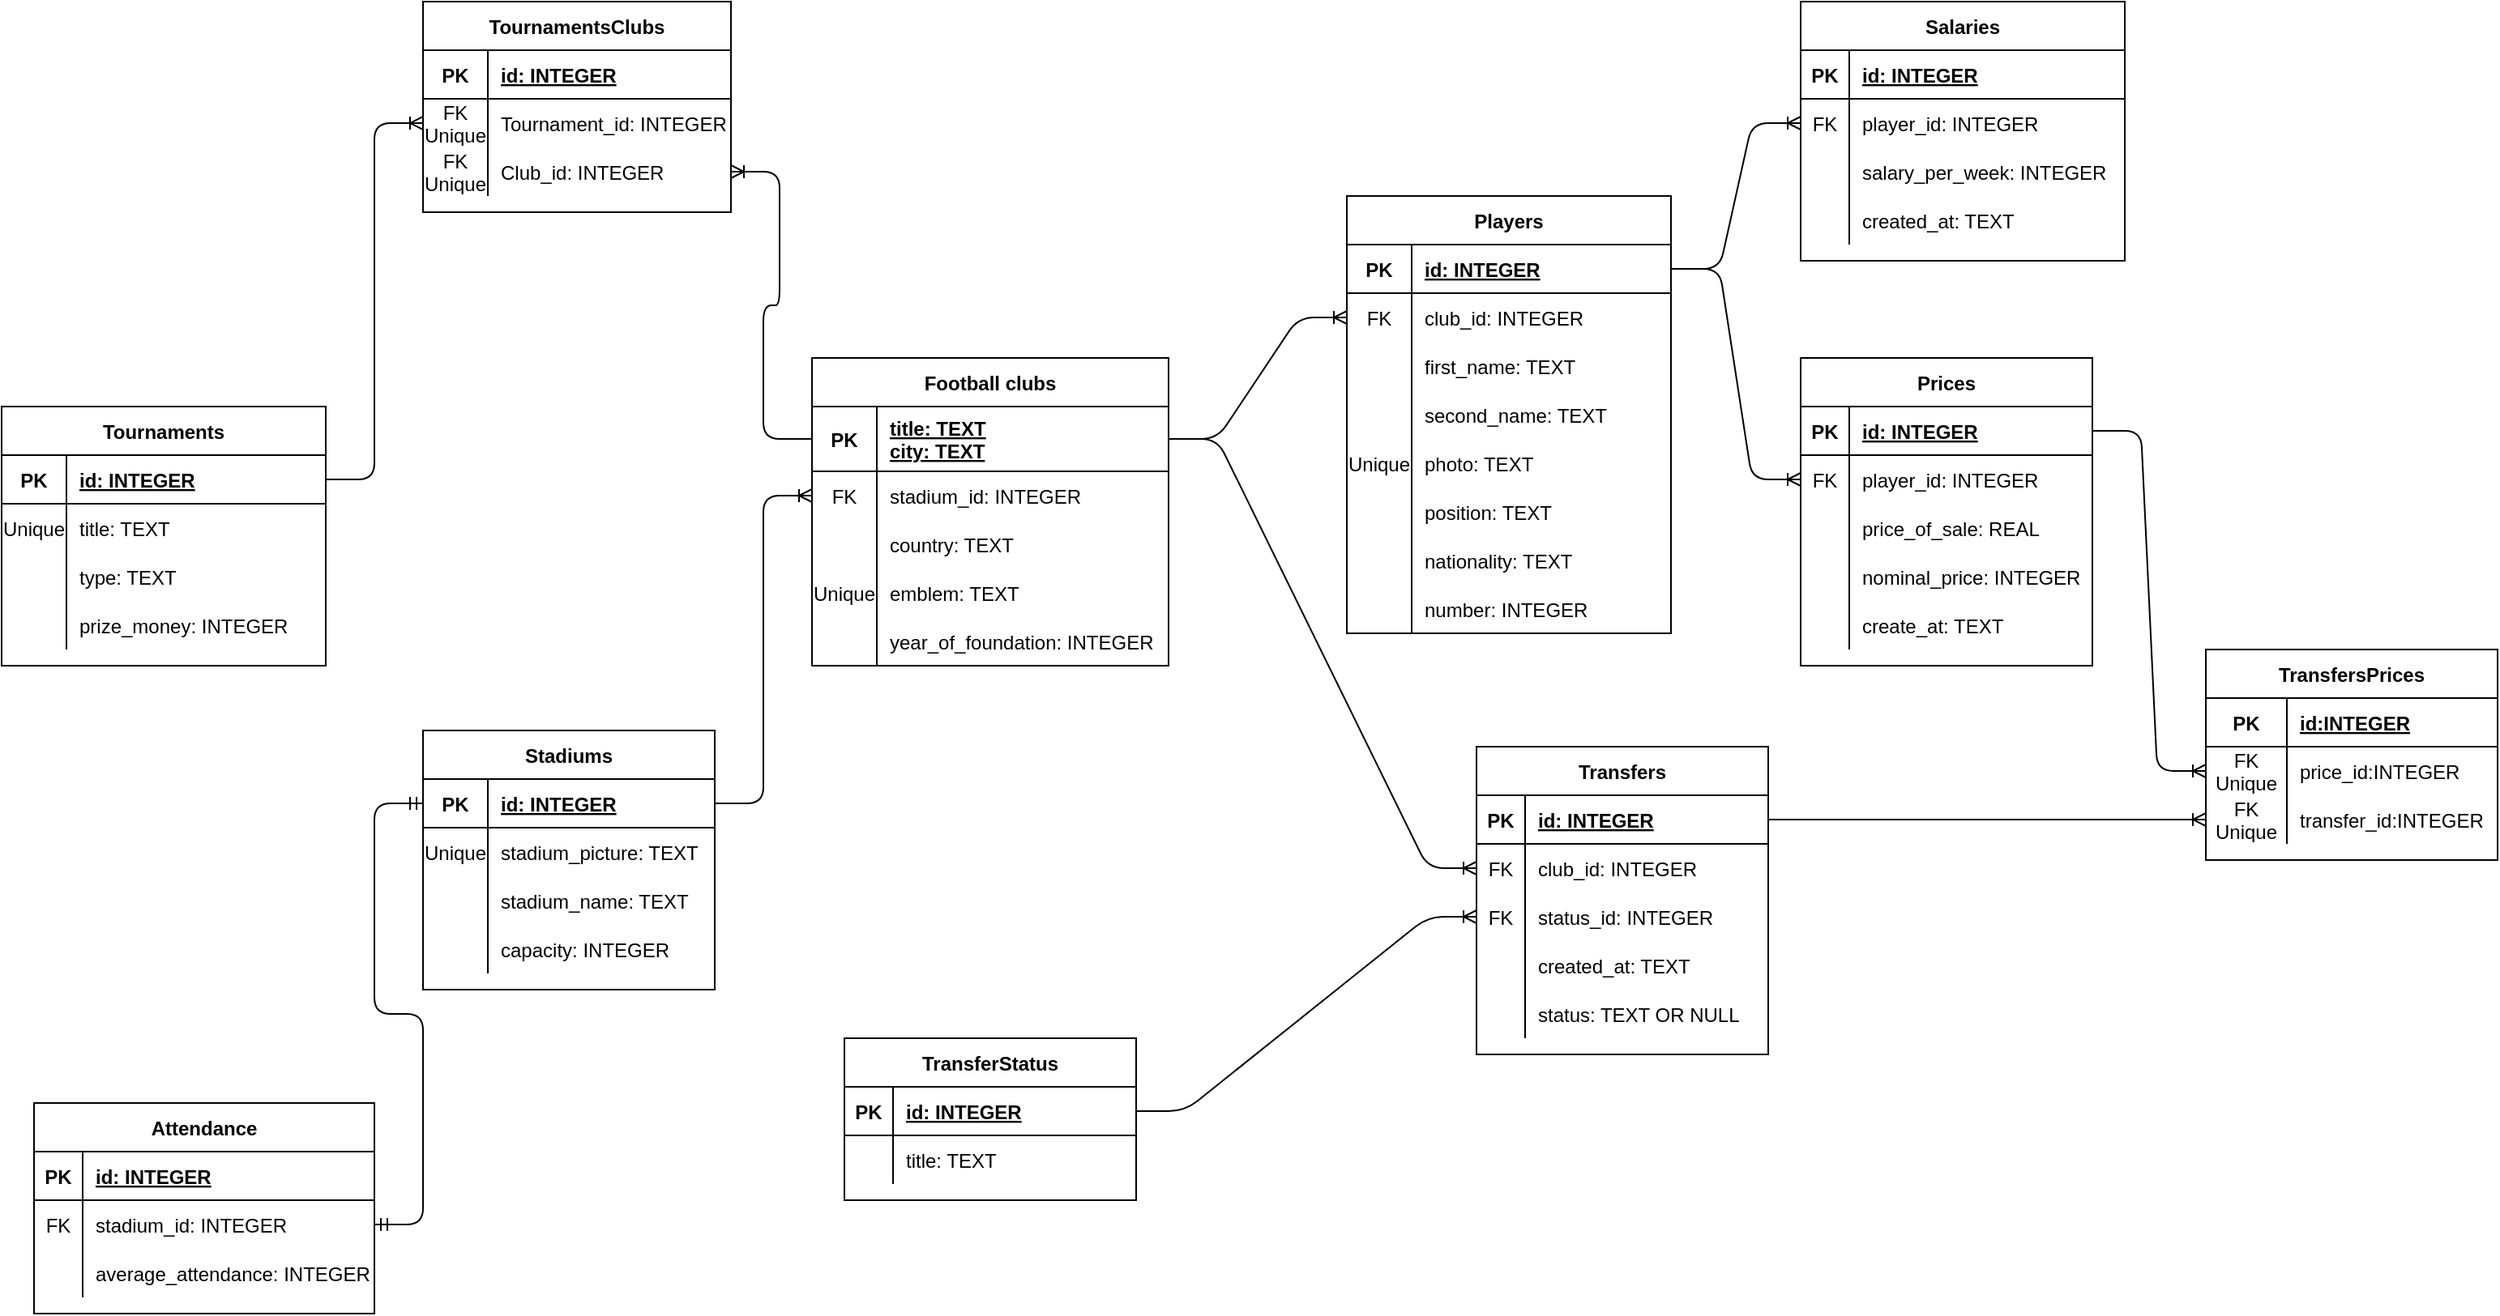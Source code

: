 <mxfile version="14.9.8" type="device"><diagram id="dpZbUCS9BoNbrWytfZ57" name="Page-1"><mxGraphModel dx="1422" dy="794" grid="1" gridSize="10" guides="1" tooltips="1" connect="1" arrows="1" fold="1" page="1" pageScale="1" pageWidth="1654" pageHeight="1169" math="0" shadow="0"><root><mxCell id="0"/><mxCell id="1" parent="0"/><mxCell id="jO1hLR2KuOOKQOKc-_Fw-1" value="Tournaments" style="shape=table;startSize=30;container=1;collapsible=1;childLayout=tableLayout;fixedRows=1;rowLines=0;fontStyle=1;align=center;resizeLast=1;" vertex="1" parent="1"><mxGeometry x="10" y="280" width="200" height="160" as="geometry"/></mxCell><mxCell id="jO1hLR2KuOOKQOKc-_Fw-2" value="" style="shape=partialRectangle;collapsible=0;dropTarget=0;pointerEvents=0;fillColor=none;top=0;left=0;bottom=1;right=0;points=[[0,0.5],[1,0.5]];portConstraint=eastwest;" vertex="1" parent="jO1hLR2KuOOKQOKc-_Fw-1"><mxGeometry y="30" width="200" height="30" as="geometry"/></mxCell><mxCell id="jO1hLR2KuOOKQOKc-_Fw-3" value="PK" style="shape=partialRectangle;connectable=0;fillColor=none;top=0;left=0;bottom=0;right=0;fontStyle=1;overflow=hidden;" vertex="1" parent="jO1hLR2KuOOKQOKc-_Fw-2"><mxGeometry width="40" height="30" as="geometry"/></mxCell><mxCell id="jO1hLR2KuOOKQOKc-_Fw-4" value="id: INTEGER" style="shape=partialRectangle;connectable=0;fillColor=none;top=0;left=0;bottom=0;right=0;align=left;spacingLeft=6;fontStyle=5;overflow=hidden;" vertex="1" parent="jO1hLR2KuOOKQOKc-_Fw-2"><mxGeometry x="40" width="160" height="30" as="geometry"/></mxCell><mxCell id="jO1hLR2KuOOKQOKc-_Fw-5" value="" style="shape=partialRectangle;collapsible=0;dropTarget=0;pointerEvents=0;fillColor=none;top=0;left=0;bottom=0;right=0;points=[[0,0.5],[1,0.5]];portConstraint=eastwest;" vertex="1" parent="jO1hLR2KuOOKQOKc-_Fw-1"><mxGeometry y="60" width="200" height="30" as="geometry"/></mxCell><mxCell id="jO1hLR2KuOOKQOKc-_Fw-6" value="Unique" style="shape=partialRectangle;connectable=0;fillColor=none;top=0;left=0;bottom=0;right=0;editable=1;overflow=hidden;" vertex="1" parent="jO1hLR2KuOOKQOKc-_Fw-5"><mxGeometry width="40" height="30" as="geometry"/></mxCell><mxCell id="jO1hLR2KuOOKQOKc-_Fw-7" value="title: TEXT" style="shape=partialRectangle;connectable=0;fillColor=none;top=0;left=0;bottom=0;right=0;align=left;spacingLeft=6;overflow=hidden;" vertex="1" parent="jO1hLR2KuOOKQOKc-_Fw-5"><mxGeometry x="40" width="160" height="30" as="geometry"/></mxCell><mxCell id="jO1hLR2KuOOKQOKc-_Fw-8" value="" style="shape=partialRectangle;collapsible=0;dropTarget=0;pointerEvents=0;fillColor=none;top=0;left=0;bottom=0;right=0;points=[[0,0.5],[1,0.5]];portConstraint=eastwest;" vertex="1" parent="jO1hLR2KuOOKQOKc-_Fw-1"><mxGeometry y="90" width="200" height="30" as="geometry"/></mxCell><mxCell id="jO1hLR2KuOOKQOKc-_Fw-9" value="" style="shape=partialRectangle;connectable=0;fillColor=none;top=0;left=0;bottom=0;right=0;editable=1;overflow=hidden;" vertex="1" parent="jO1hLR2KuOOKQOKc-_Fw-8"><mxGeometry width="40" height="30" as="geometry"/></mxCell><mxCell id="jO1hLR2KuOOKQOKc-_Fw-10" value="type: TEXT" style="shape=partialRectangle;connectable=0;fillColor=none;top=0;left=0;bottom=0;right=0;align=left;spacingLeft=6;overflow=hidden;" vertex="1" parent="jO1hLR2KuOOKQOKc-_Fw-8"><mxGeometry x="40" width="160" height="30" as="geometry"/></mxCell><mxCell id="jO1hLR2KuOOKQOKc-_Fw-11" value="" style="shape=partialRectangle;collapsible=0;dropTarget=0;pointerEvents=0;fillColor=none;top=0;left=0;bottom=0;right=0;points=[[0,0.5],[1,0.5]];portConstraint=eastwest;" vertex="1" parent="jO1hLR2KuOOKQOKc-_Fw-1"><mxGeometry y="120" width="200" height="30" as="geometry"/></mxCell><mxCell id="jO1hLR2KuOOKQOKc-_Fw-12" value="" style="shape=partialRectangle;connectable=0;fillColor=none;top=0;left=0;bottom=0;right=0;editable=1;overflow=hidden;" vertex="1" parent="jO1hLR2KuOOKQOKc-_Fw-11"><mxGeometry width="40" height="30" as="geometry"/></mxCell><mxCell id="jO1hLR2KuOOKQOKc-_Fw-13" value="prize_money: INTEGER" style="shape=partialRectangle;connectable=0;fillColor=none;top=0;left=0;bottom=0;right=0;align=left;spacingLeft=6;overflow=hidden;" vertex="1" parent="jO1hLR2KuOOKQOKc-_Fw-11"><mxGeometry x="40" width="160" height="30" as="geometry"/></mxCell><mxCell id="jO1hLR2KuOOKQOKc-_Fw-14" value="Football clubs" style="shape=table;startSize=30;container=1;collapsible=1;childLayout=tableLayout;fixedRows=1;rowLines=0;fontStyle=1;align=center;resizeLast=1;" vertex="1" parent="1"><mxGeometry x="510" y="250" width="220" height="190" as="geometry"/></mxCell><mxCell id="jO1hLR2KuOOKQOKc-_Fw-15" value="" style="shape=partialRectangle;collapsible=0;dropTarget=0;pointerEvents=0;fillColor=none;top=0;left=0;bottom=1;right=0;points=[[0,0.5],[1,0.5]];portConstraint=eastwest;" vertex="1" parent="jO1hLR2KuOOKQOKc-_Fw-14"><mxGeometry y="30" width="220" height="40" as="geometry"/></mxCell><mxCell id="jO1hLR2KuOOKQOKc-_Fw-16" value="PK" style="shape=partialRectangle;connectable=0;fillColor=none;top=0;left=0;bottom=0;right=0;fontStyle=1;overflow=hidden;" vertex="1" parent="jO1hLR2KuOOKQOKc-_Fw-15"><mxGeometry width="40" height="40" as="geometry"/></mxCell><mxCell id="jO1hLR2KuOOKQOKc-_Fw-17" value="title: TEXT&#10;city: TEXT" style="shape=partialRectangle;connectable=0;fillColor=none;top=0;left=0;bottom=0;right=0;align=left;spacingLeft=6;fontStyle=5;overflow=hidden;" vertex="1" parent="jO1hLR2KuOOKQOKc-_Fw-15"><mxGeometry x="40" width="180" height="40" as="geometry"/></mxCell><mxCell id="jO1hLR2KuOOKQOKc-_Fw-137" value="" style="shape=partialRectangle;collapsible=0;dropTarget=0;pointerEvents=0;fillColor=none;top=0;left=0;bottom=0;right=0;points=[[0,0.5],[1,0.5]];portConstraint=eastwest;" vertex="1" parent="jO1hLR2KuOOKQOKc-_Fw-14"><mxGeometry y="70" width="220" height="30" as="geometry"/></mxCell><mxCell id="jO1hLR2KuOOKQOKc-_Fw-138" value="FK" style="shape=partialRectangle;connectable=0;fillColor=none;top=0;left=0;bottom=0;right=0;fontStyle=0;overflow=hidden;" vertex="1" parent="jO1hLR2KuOOKQOKc-_Fw-137"><mxGeometry width="40" height="30" as="geometry"/></mxCell><mxCell id="jO1hLR2KuOOKQOKc-_Fw-139" value="stadium_id: INTEGER" style="shape=partialRectangle;connectable=0;fillColor=none;top=0;left=0;bottom=0;right=0;align=left;spacingLeft=6;fontStyle=0;overflow=hidden;" vertex="1" parent="jO1hLR2KuOOKQOKc-_Fw-137"><mxGeometry x="40" width="180" height="30" as="geometry"/></mxCell><mxCell id="jO1hLR2KuOOKQOKc-_Fw-153" value="" style="shape=partialRectangle;collapsible=0;dropTarget=0;pointerEvents=0;fillColor=none;top=0;left=0;bottom=0;right=0;points=[[0,0.5],[1,0.5]];portConstraint=eastwest;" vertex="1" parent="jO1hLR2KuOOKQOKc-_Fw-14"><mxGeometry y="100" width="220" height="30" as="geometry"/></mxCell><mxCell id="jO1hLR2KuOOKQOKc-_Fw-154" value="" style="shape=partialRectangle;connectable=0;fillColor=none;top=0;left=0;bottom=0;right=0;editable=1;overflow=hidden;" vertex="1" parent="jO1hLR2KuOOKQOKc-_Fw-153"><mxGeometry width="40" height="30" as="geometry"/></mxCell><mxCell id="jO1hLR2KuOOKQOKc-_Fw-155" value="country: TEXT" style="shape=partialRectangle;connectable=0;fillColor=none;top=0;left=0;bottom=0;right=0;align=left;spacingLeft=6;overflow=hidden;" vertex="1" parent="jO1hLR2KuOOKQOKc-_Fw-153"><mxGeometry x="40" width="180" height="30" as="geometry"/></mxCell><mxCell id="jO1hLR2KuOOKQOKc-_Fw-24" value="" style="shape=partialRectangle;collapsible=0;dropTarget=0;pointerEvents=0;fillColor=none;top=0;left=0;bottom=0;right=0;points=[[0,0.5],[1,0.5]];portConstraint=eastwest;" vertex="1" parent="jO1hLR2KuOOKQOKc-_Fw-14"><mxGeometry y="130" width="220" height="30" as="geometry"/></mxCell><mxCell id="jO1hLR2KuOOKQOKc-_Fw-25" value="Unique" style="shape=partialRectangle;connectable=0;fillColor=none;top=0;left=0;bottom=0;right=0;editable=1;overflow=hidden;" vertex="1" parent="jO1hLR2KuOOKQOKc-_Fw-24"><mxGeometry width="40" height="30" as="geometry"/></mxCell><mxCell id="jO1hLR2KuOOKQOKc-_Fw-26" value="emblem: TEXT" style="shape=partialRectangle;connectable=0;fillColor=none;top=0;left=0;bottom=0;right=0;align=left;spacingLeft=6;overflow=hidden;" vertex="1" parent="jO1hLR2KuOOKQOKc-_Fw-24"><mxGeometry x="40" width="180" height="30" as="geometry"/></mxCell><mxCell id="jO1hLR2KuOOKQOKc-_Fw-248" value="" style="shape=partialRectangle;collapsible=0;dropTarget=0;pointerEvents=0;fillColor=none;top=0;left=0;bottom=0;right=0;points=[[0,0.5],[1,0.5]];portConstraint=eastwest;" vertex="1" parent="jO1hLR2KuOOKQOKc-_Fw-14"><mxGeometry y="160" width="220" height="30" as="geometry"/></mxCell><mxCell id="jO1hLR2KuOOKQOKc-_Fw-249" value="" style="shape=partialRectangle;connectable=0;fillColor=none;top=0;left=0;bottom=0;right=0;editable=1;overflow=hidden;" vertex="1" parent="jO1hLR2KuOOKQOKc-_Fw-248"><mxGeometry width="40" height="30" as="geometry"/></mxCell><mxCell id="jO1hLR2KuOOKQOKc-_Fw-250" value="year_of_foundation: INTEGER" style="shape=partialRectangle;connectable=0;fillColor=none;top=0;left=0;bottom=0;right=0;align=left;spacingLeft=6;overflow=hidden;" vertex="1" parent="jO1hLR2KuOOKQOKc-_Fw-248"><mxGeometry x="40" width="180" height="30" as="geometry"/></mxCell><mxCell id="jO1hLR2KuOOKQOKc-_Fw-34" value="Players" style="shape=table;startSize=30;container=1;collapsible=1;childLayout=tableLayout;fixedRows=1;rowLines=0;fontStyle=1;align=center;resizeLast=1;" vertex="1" parent="1"><mxGeometry x="840" y="150" width="200" height="270" as="geometry"/></mxCell><mxCell id="jO1hLR2KuOOKQOKc-_Fw-35" value="" style="shape=partialRectangle;collapsible=0;dropTarget=0;pointerEvents=0;fillColor=none;top=0;left=0;bottom=1;right=0;points=[[0,0.5],[1,0.5]];portConstraint=eastwest;" vertex="1" parent="jO1hLR2KuOOKQOKc-_Fw-34"><mxGeometry y="30" width="200" height="30" as="geometry"/></mxCell><mxCell id="jO1hLR2KuOOKQOKc-_Fw-36" value="PK" style="shape=partialRectangle;connectable=0;fillColor=none;top=0;left=0;bottom=0;right=0;fontStyle=1;overflow=hidden;" vertex="1" parent="jO1hLR2KuOOKQOKc-_Fw-35"><mxGeometry width="40" height="30" as="geometry"/></mxCell><mxCell id="jO1hLR2KuOOKQOKc-_Fw-37" value="id: INTEGER" style="shape=partialRectangle;connectable=0;fillColor=none;top=0;left=0;bottom=0;right=0;align=left;spacingLeft=6;fontStyle=5;overflow=hidden;" vertex="1" parent="jO1hLR2KuOOKQOKc-_Fw-35"><mxGeometry x="40" width="160" height="30" as="geometry"/></mxCell><mxCell id="jO1hLR2KuOOKQOKc-_Fw-132" value="" style="shape=partialRectangle;collapsible=0;dropTarget=0;pointerEvents=0;fillColor=none;top=0;left=0;bottom=0;right=0;points=[[0,0.5],[1,0.5]];portConstraint=eastwest;" vertex="1" parent="jO1hLR2KuOOKQOKc-_Fw-34"><mxGeometry y="60" width="200" height="30" as="geometry"/></mxCell><mxCell id="jO1hLR2KuOOKQOKc-_Fw-133" value="FK" style="shape=partialRectangle;connectable=0;fillColor=none;top=0;left=0;bottom=0;right=0;fontStyle=0;overflow=hidden;" vertex="1" parent="jO1hLR2KuOOKQOKc-_Fw-132"><mxGeometry width="40" height="30" as="geometry"/></mxCell><mxCell id="jO1hLR2KuOOKQOKc-_Fw-134" value="club_id: INTEGER" style="shape=partialRectangle;connectable=0;fillColor=none;top=0;left=0;bottom=0;right=0;align=left;spacingLeft=6;fontStyle=0;overflow=hidden;" vertex="1" parent="jO1hLR2KuOOKQOKc-_Fw-132"><mxGeometry x="40" width="160" height="30" as="geometry"/></mxCell><mxCell id="jO1hLR2KuOOKQOKc-_Fw-38" value="" style="shape=partialRectangle;collapsible=0;dropTarget=0;pointerEvents=0;fillColor=none;top=0;left=0;bottom=0;right=0;points=[[0,0.5],[1,0.5]];portConstraint=eastwest;" vertex="1" parent="jO1hLR2KuOOKQOKc-_Fw-34"><mxGeometry y="90" width="200" height="30" as="geometry"/></mxCell><mxCell id="jO1hLR2KuOOKQOKc-_Fw-39" value="" style="shape=partialRectangle;connectable=0;fillColor=none;top=0;left=0;bottom=0;right=0;editable=1;overflow=hidden;" vertex="1" parent="jO1hLR2KuOOKQOKc-_Fw-38"><mxGeometry width="40" height="30" as="geometry"/></mxCell><mxCell id="jO1hLR2KuOOKQOKc-_Fw-40" value="first_name: TEXT" style="shape=partialRectangle;connectable=0;fillColor=none;top=0;left=0;bottom=0;right=0;align=left;spacingLeft=6;overflow=hidden;" vertex="1" parent="jO1hLR2KuOOKQOKc-_Fw-38"><mxGeometry x="40" width="160" height="30" as="geometry"/></mxCell><mxCell id="jO1hLR2KuOOKQOKc-_Fw-41" value="" style="shape=partialRectangle;collapsible=0;dropTarget=0;pointerEvents=0;fillColor=none;top=0;left=0;bottom=0;right=0;points=[[0,0.5],[1,0.5]];portConstraint=eastwest;" vertex="1" parent="jO1hLR2KuOOKQOKc-_Fw-34"><mxGeometry y="120" width="200" height="30" as="geometry"/></mxCell><mxCell id="jO1hLR2KuOOKQOKc-_Fw-42" value="" style="shape=partialRectangle;connectable=0;fillColor=none;top=0;left=0;bottom=0;right=0;editable=1;overflow=hidden;" vertex="1" parent="jO1hLR2KuOOKQOKc-_Fw-41"><mxGeometry width="40" height="30" as="geometry"/></mxCell><mxCell id="jO1hLR2KuOOKQOKc-_Fw-43" value="second_name: TEXT" style="shape=partialRectangle;connectable=0;fillColor=none;top=0;left=0;bottom=0;right=0;align=left;spacingLeft=6;overflow=hidden;" vertex="1" parent="jO1hLR2KuOOKQOKc-_Fw-41"><mxGeometry x="40" width="160" height="30" as="geometry"/></mxCell><mxCell id="jO1hLR2KuOOKQOKc-_Fw-44" value="" style="shape=partialRectangle;collapsible=0;dropTarget=0;pointerEvents=0;fillColor=none;top=0;left=0;bottom=0;right=0;points=[[0,0.5],[1,0.5]];portConstraint=eastwest;" vertex="1" parent="jO1hLR2KuOOKQOKc-_Fw-34"><mxGeometry y="150" width="200" height="30" as="geometry"/></mxCell><mxCell id="jO1hLR2KuOOKQOKc-_Fw-45" value="Unique" style="shape=partialRectangle;connectable=0;fillColor=none;top=0;left=0;bottom=0;right=0;editable=1;overflow=hidden;" vertex="1" parent="jO1hLR2KuOOKQOKc-_Fw-44"><mxGeometry width="40" height="30" as="geometry"/></mxCell><mxCell id="jO1hLR2KuOOKQOKc-_Fw-46" value="photo: TEXT" style="shape=partialRectangle;connectable=0;fillColor=none;top=0;left=0;bottom=0;right=0;align=left;spacingLeft=6;overflow=hidden;" vertex="1" parent="jO1hLR2KuOOKQOKc-_Fw-44"><mxGeometry x="40" width="160" height="30" as="geometry"/></mxCell><mxCell id="jO1hLR2KuOOKQOKc-_Fw-47" value="" style="shape=partialRectangle;collapsible=0;dropTarget=0;pointerEvents=0;fillColor=none;top=0;left=0;bottom=0;right=0;points=[[0,0.5],[1,0.5]];portConstraint=eastwest;" vertex="1" parent="jO1hLR2KuOOKQOKc-_Fw-34"><mxGeometry y="180" width="200" height="30" as="geometry"/></mxCell><mxCell id="jO1hLR2KuOOKQOKc-_Fw-48" value="" style="shape=partialRectangle;connectable=0;fillColor=none;top=0;left=0;bottom=0;right=0;editable=1;overflow=hidden;" vertex="1" parent="jO1hLR2KuOOKQOKc-_Fw-47"><mxGeometry width="40" height="30" as="geometry"/></mxCell><mxCell id="jO1hLR2KuOOKQOKc-_Fw-49" value="position: TEXT" style="shape=partialRectangle;connectable=0;fillColor=none;top=0;left=0;bottom=0;right=0;align=left;spacingLeft=6;overflow=hidden;" vertex="1" parent="jO1hLR2KuOOKQOKc-_Fw-47"><mxGeometry x="40" width="160" height="30" as="geometry"/></mxCell><mxCell id="jO1hLR2KuOOKQOKc-_Fw-252" value="" style="shape=partialRectangle;collapsible=0;dropTarget=0;pointerEvents=0;fillColor=none;top=0;left=0;bottom=0;right=0;points=[[0,0.5],[1,0.5]];portConstraint=eastwest;" vertex="1" parent="jO1hLR2KuOOKQOKc-_Fw-34"><mxGeometry y="210" width="200" height="30" as="geometry"/></mxCell><mxCell id="jO1hLR2KuOOKQOKc-_Fw-253" value="" style="shape=partialRectangle;connectable=0;fillColor=none;top=0;left=0;bottom=0;right=0;editable=1;overflow=hidden;" vertex="1" parent="jO1hLR2KuOOKQOKc-_Fw-252"><mxGeometry width="40" height="30" as="geometry"/></mxCell><mxCell id="jO1hLR2KuOOKQOKc-_Fw-254" value="nationality: TEXT" style="shape=partialRectangle;connectable=0;fillColor=none;top=0;left=0;bottom=0;right=0;align=left;spacingLeft=6;overflow=hidden;" vertex="1" parent="jO1hLR2KuOOKQOKc-_Fw-252"><mxGeometry x="40" width="160" height="30" as="geometry"/></mxCell><mxCell id="jO1hLR2KuOOKQOKc-_Fw-50" value="" style="shape=partialRectangle;collapsible=0;dropTarget=0;pointerEvents=0;fillColor=none;top=0;left=0;bottom=0;right=0;points=[[0,0.5],[1,0.5]];portConstraint=eastwest;" vertex="1" parent="jO1hLR2KuOOKQOKc-_Fw-34"><mxGeometry y="240" width="200" height="30" as="geometry"/></mxCell><mxCell id="jO1hLR2KuOOKQOKc-_Fw-51" value="" style="shape=partialRectangle;connectable=0;fillColor=none;top=0;left=0;bottom=0;right=0;editable=1;overflow=hidden;" vertex="1" parent="jO1hLR2KuOOKQOKc-_Fw-50"><mxGeometry width="40" height="30" as="geometry"/></mxCell><mxCell id="jO1hLR2KuOOKQOKc-_Fw-52" value="number: INTEGER" style="shape=partialRectangle;connectable=0;fillColor=none;top=0;left=0;bottom=0;right=0;align=left;spacingLeft=6;overflow=hidden;" vertex="1" parent="jO1hLR2KuOOKQOKc-_Fw-50"><mxGeometry x="40" width="160" height="30" as="geometry"/></mxCell><mxCell id="jO1hLR2KuOOKQOKc-_Fw-53" value="Stadiums" style="shape=table;startSize=30;container=1;collapsible=1;childLayout=tableLayout;fixedRows=1;rowLines=0;fontStyle=1;align=center;resizeLast=1;" vertex="1" parent="1"><mxGeometry x="270" y="480" width="180" height="160" as="geometry"/></mxCell><mxCell id="jO1hLR2KuOOKQOKc-_Fw-54" value="" style="shape=partialRectangle;collapsible=0;dropTarget=0;pointerEvents=0;fillColor=none;top=0;left=0;bottom=1;right=0;points=[[0,0.5],[1,0.5]];portConstraint=eastwest;" vertex="1" parent="jO1hLR2KuOOKQOKc-_Fw-53"><mxGeometry y="30" width="180" height="30" as="geometry"/></mxCell><mxCell id="jO1hLR2KuOOKQOKc-_Fw-55" value="PK" style="shape=partialRectangle;connectable=0;fillColor=none;top=0;left=0;bottom=0;right=0;fontStyle=1;overflow=hidden;" vertex="1" parent="jO1hLR2KuOOKQOKc-_Fw-54"><mxGeometry width="40" height="30" as="geometry"/></mxCell><mxCell id="jO1hLR2KuOOKQOKc-_Fw-56" value="id: INTEGER" style="shape=partialRectangle;connectable=0;fillColor=none;top=0;left=0;bottom=0;right=0;align=left;spacingLeft=6;fontStyle=5;overflow=hidden;" vertex="1" parent="jO1hLR2KuOOKQOKc-_Fw-54"><mxGeometry x="40" width="140" height="30" as="geometry"/></mxCell><mxCell id="jO1hLR2KuOOKQOKc-_Fw-57" value="" style="shape=partialRectangle;collapsible=0;dropTarget=0;pointerEvents=0;fillColor=none;top=0;left=0;bottom=0;right=0;points=[[0,0.5],[1,0.5]];portConstraint=eastwest;" vertex="1" parent="jO1hLR2KuOOKQOKc-_Fw-53"><mxGeometry y="60" width="180" height="30" as="geometry"/></mxCell><mxCell id="jO1hLR2KuOOKQOKc-_Fw-58" value="Unique" style="shape=partialRectangle;connectable=0;fillColor=none;top=0;left=0;bottom=0;right=0;editable=1;overflow=hidden;" vertex="1" parent="jO1hLR2KuOOKQOKc-_Fw-57"><mxGeometry width="40" height="30" as="geometry"/></mxCell><mxCell id="jO1hLR2KuOOKQOKc-_Fw-59" value="stadium_picture: TEXT" style="shape=partialRectangle;connectable=0;fillColor=none;top=0;left=0;bottom=0;right=0;align=left;spacingLeft=6;overflow=hidden;" vertex="1" parent="jO1hLR2KuOOKQOKc-_Fw-57"><mxGeometry x="40" width="140" height="30" as="geometry"/></mxCell><mxCell id="jO1hLR2KuOOKQOKc-_Fw-60" value="" style="shape=partialRectangle;collapsible=0;dropTarget=0;pointerEvents=0;fillColor=none;top=0;left=0;bottom=0;right=0;points=[[0,0.5],[1,0.5]];portConstraint=eastwest;" vertex="1" parent="jO1hLR2KuOOKQOKc-_Fw-53"><mxGeometry y="90" width="180" height="30" as="geometry"/></mxCell><mxCell id="jO1hLR2KuOOKQOKc-_Fw-61" value="" style="shape=partialRectangle;connectable=0;fillColor=none;top=0;left=0;bottom=0;right=0;editable=1;overflow=hidden;" vertex="1" parent="jO1hLR2KuOOKQOKc-_Fw-60"><mxGeometry width="40" height="30" as="geometry"/></mxCell><mxCell id="jO1hLR2KuOOKQOKc-_Fw-62" value="stadium_name: TEXT" style="shape=partialRectangle;connectable=0;fillColor=none;top=0;left=0;bottom=0;right=0;align=left;spacingLeft=6;overflow=hidden;" vertex="1" parent="jO1hLR2KuOOKQOKc-_Fw-60"><mxGeometry x="40" width="140" height="30" as="geometry"/></mxCell><mxCell id="jO1hLR2KuOOKQOKc-_Fw-63" value="" style="shape=partialRectangle;collapsible=0;dropTarget=0;pointerEvents=0;fillColor=none;top=0;left=0;bottom=0;right=0;points=[[0,0.5],[1,0.5]];portConstraint=eastwest;" vertex="1" parent="jO1hLR2KuOOKQOKc-_Fw-53"><mxGeometry y="120" width="180" height="30" as="geometry"/></mxCell><mxCell id="jO1hLR2KuOOKQOKc-_Fw-64" value="" style="shape=partialRectangle;connectable=0;fillColor=none;top=0;left=0;bottom=0;right=0;editable=1;overflow=hidden;" vertex="1" parent="jO1hLR2KuOOKQOKc-_Fw-63"><mxGeometry width="40" height="30" as="geometry"/></mxCell><mxCell id="jO1hLR2KuOOKQOKc-_Fw-65" value="capacity: INTEGER" style="shape=partialRectangle;connectable=0;fillColor=none;top=0;left=0;bottom=0;right=0;align=left;spacingLeft=6;overflow=hidden;" vertex="1" parent="jO1hLR2KuOOKQOKc-_Fw-63"><mxGeometry x="40" width="140" height="30" as="geometry"/></mxCell><mxCell id="jO1hLR2KuOOKQOKc-_Fw-75" value="Prices" style="shape=table;startSize=30;container=1;collapsible=1;childLayout=tableLayout;fixedRows=1;rowLines=0;fontStyle=1;align=center;resizeLast=1;" vertex="1" parent="1"><mxGeometry x="1120" y="250" width="180" height="190" as="geometry"><mxRectangle x="1120" y="240" width="70" height="30" as="alternateBounds"/></mxGeometry></mxCell><mxCell id="jO1hLR2KuOOKQOKc-_Fw-76" value="" style="shape=partialRectangle;collapsible=0;dropTarget=0;pointerEvents=0;fillColor=none;top=0;left=0;bottom=1;right=0;points=[[0,0.5],[1,0.5]];portConstraint=eastwest;" vertex="1" parent="jO1hLR2KuOOKQOKc-_Fw-75"><mxGeometry y="30" width="180" height="30" as="geometry"/></mxCell><mxCell id="jO1hLR2KuOOKQOKc-_Fw-77" value="PK" style="shape=partialRectangle;connectable=0;fillColor=none;top=0;left=0;bottom=0;right=0;fontStyle=1;overflow=hidden;" vertex="1" parent="jO1hLR2KuOOKQOKc-_Fw-76"><mxGeometry width="30" height="30" as="geometry"/></mxCell><mxCell id="jO1hLR2KuOOKQOKc-_Fw-78" value="id: INTEGER" style="shape=partialRectangle;connectable=0;fillColor=none;top=0;left=0;bottom=0;right=0;align=left;spacingLeft=6;fontStyle=5;overflow=hidden;" vertex="1" parent="jO1hLR2KuOOKQOKc-_Fw-76"><mxGeometry x="30" width="150" height="30" as="geometry"/></mxCell><mxCell id="jO1hLR2KuOOKQOKc-_Fw-141" value="" style="shape=partialRectangle;collapsible=0;dropTarget=0;pointerEvents=0;fillColor=none;top=0;left=0;bottom=0;right=0;points=[[0,0.5],[1,0.5]];portConstraint=eastwest;" vertex="1" parent="jO1hLR2KuOOKQOKc-_Fw-75"><mxGeometry y="60" width="180" height="30" as="geometry"/></mxCell><mxCell id="jO1hLR2KuOOKQOKc-_Fw-142" value="FK" style="shape=partialRectangle;connectable=0;fillColor=none;top=0;left=0;bottom=0;right=0;fontStyle=0;overflow=hidden;" vertex="1" parent="jO1hLR2KuOOKQOKc-_Fw-141"><mxGeometry width="30" height="30" as="geometry"/></mxCell><mxCell id="jO1hLR2KuOOKQOKc-_Fw-143" value="player_id: INTEGER" style="shape=partialRectangle;connectable=0;fillColor=none;top=0;left=0;bottom=0;right=0;align=left;spacingLeft=6;fontStyle=0;overflow=hidden;" vertex="1" parent="jO1hLR2KuOOKQOKc-_Fw-141"><mxGeometry x="30" width="150" height="30" as="geometry"/></mxCell><mxCell id="jO1hLR2KuOOKQOKc-_Fw-79" value="" style="shape=partialRectangle;collapsible=0;dropTarget=0;pointerEvents=0;fillColor=none;top=0;left=0;bottom=0;right=0;points=[[0,0.5],[1,0.5]];portConstraint=eastwest;" vertex="1" parent="jO1hLR2KuOOKQOKc-_Fw-75"><mxGeometry y="90" width="180" height="30" as="geometry"/></mxCell><mxCell id="jO1hLR2KuOOKQOKc-_Fw-80" value="" style="shape=partialRectangle;connectable=0;fillColor=none;top=0;left=0;bottom=0;right=0;editable=1;overflow=hidden;" vertex="1" parent="jO1hLR2KuOOKQOKc-_Fw-79"><mxGeometry width="30" height="30" as="geometry"/></mxCell><mxCell id="jO1hLR2KuOOKQOKc-_Fw-81" value="price_of_sale: REAL" style="shape=partialRectangle;connectable=0;fillColor=none;top=0;left=0;bottom=0;right=0;align=left;spacingLeft=6;overflow=hidden;" vertex="1" parent="jO1hLR2KuOOKQOKc-_Fw-79"><mxGeometry x="30" width="150" height="30" as="geometry"/></mxCell><mxCell id="jO1hLR2KuOOKQOKc-_Fw-82" value="" style="shape=partialRectangle;collapsible=0;dropTarget=0;pointerEvents=0;fillColor=none;top=0;left=0;bottom=0;right=0;points=[[0,0.5],[1,0.5]];portConstraint=eastwest;" vertex="1" parent="jO1hLR2KuOOKQOKc-_Fw-75"><mxGeometry y="120" width="180" height="30" as="geometry"/></mxCell><mxCell id="jO1hLR2KuOOKQOKc-_Fw-83" value="" style="shape=partialRectangle;connectable=0;fillColor=none;top=0;left=0;bottom=0;right=0;editable=1;overflow=hidden;" vertex="1" parent="jO1hLR2KuOOKQOKc-_Fw-82"><mxGeometry width="30" height="30" as="geometry"/></mxCell><mxCell id="jO1hLR2KuOOKQOKc-_Fw-84" value="nominal_price: INTEGER" style="shape=partialRectangle;connectable=0;fillColor=none;top=0;left=0;bottom=0;right=0;align=left;spacingLeft=6;overflow=hidden;" vertex="1" parent="jO1hLR2KuOOKQOKc-_Fw-82"><mxGeometry x="30" width="150" height="30" as="geometry"/></mxCell><mxCell id="jO1hLR2KuOOKQOKc-_Fw-85" value="" style="shape=partialRectangle;collapsible=0;dropTarget=0;pointerEvents=0;fillColor=none;top=0;left=0;bottom=0;right=0;points=[[0,0.5],[1,0.5]];portConstraint=eastwest;" vertex="1" parent="jO1hLR2KuOOKQOKc-_Fw-75"><mxGeometry y="150" width="180" height="30" as="geometry"/></mxCell><mxCell id="jO1hLR2KuOOKQOKc-_Fw-86" value="" style="shape=partialRectangle;connectable=0;fillColor=none;top=0;left=0;bottom=0;right=0;editable=1;overflow=hidden;" vertex="1" parent="jO1hLR2KuOOKQOKc-_Fw-85"><mxGeometry width="30" height="30" as="geometry"/></mxCell><mxCell id="jO1hLR2KuOOKQOKc-_Fw-87" value="create_at: TEXT" style="shape=partialRectangle;connectable=0;fillColor=none;top=0;left=0;bottom=0;right=0;align=left;spacingLeft=6;overflow=hidden;" vertex="1" parent="jO1hLR2KuOOKQOKc-_Fw-85"><mxGeometry x="30" width="150" height="30" as="geometry"/></mxCell><mxCell id="jO1hLR2KuOOKQOKc-_Fw-91" value="Salaries" style="shape=table;startSize=30;container=1;collapsible=1;childLayout=tableLayout;fixedRows=1;rowLines=0;fontStyle=1;align=center;resizeLast=1;" vertex="1" parent="1"><mxGeometry x="1120" y="30" width="200" height="160" as="geometry"/></mxCell><mxCell id="jO1hLR2KuOOKQOKc-_Fw-92" value="" style="shape=partialRectangle;collapsible=0;dropTarget=0;pointerEvents=0;fillColor=none;top=0;left=0;bottom=1;right=0;points=[[0,0.5],[1,0.5]];portConstraint=eastwest;" vertex="1" parent="jO1hLR2KuOOKQOKc-_Fw-91"><mxGeometry y="30" width="200" height="30" as="geometry"/></mxCell><mxCell id="jO1hLR2KuOOKQOKc-_Fw-93" value="PK" style="shape=partialRectangle;connectable=0;fillColor=none;top=0;left=0;bottom=0;right=0;fontStyle=1;overflow=hidden;" vertex="1" parent="jO1hLR2KuOOKQOKc-_Fw-92"><mxGeometry width="30" height="30" as="geometry"/></mxCell><mxCell id="jO1hLR2KuOOKQOKc-_Fw-94" value="id: INTEGER" style="shape=partialRectangle;connectable=0;fillColor=none;top=0;left=0;bottom=0;right=0;align=left;spacingLeft=6;fontStyle=5;overflow=hidden;" vertex="1" parent="jO1hLR2KuOOKQOKc-_Fw-92"><mxGeometry x="30" width="170" height="30" as="geometry"/></mxCell><mxCell id="jO1hLR2KuOOKQOKc-_Fw-146" value="" style="shape=partialRectangle;collapsible=0;dropTarget=0;pointerEvents=0;fillColor=none;top=0;left=0;bottom=0;right=0;points=[[0,0.5],[1,0.5]];portConstraint=eastwest;" vertex="1" parent="jO1hLR2KuOOKQOKc-_Fw-91"><mxGeometry y="60" width="200" height="30" as="geometry"/></mxCell><mxCell id="jO1hLR2KuOOKQOKc-_Fw-147" value="FK" style="shape=partialRectangle;connectable=0;fillColor=none;top=0;left=0;bottom=0;right=0;fontStyle=0;overflow=hidden;" vertex="1" parent="jO1hLR2KuOOKQOKc-_Fw-146"><mxGeometry width="30" height="30" as="geometry"/></mxCell><mxCell id="jO1hLR2KuOOKQOKc-_Fw-148" value="player_id: INTEGER" style="shape=partialRectangle;connectable=0;fillColor=none;top=0;left=0;bottom=0;right=0;align=left;spacingLeft=6;fontStyle=0;overflow=hidden;" vertex="1" parent="jO1hLR2KuOOKQOKc-_Fw-146"><mxGeometry x="30" width="170" height="30" as="geometry"/></mxCell><mxCell id="jO1hLR2KuOOKQOKc-_Fw-95" value="" style="shape=partialRectangle;collapsible=0;dropTarget=0;pointerEvents=0;fillColor=none;top=0;left=0;bottom=0;right=0;points=[[0,0.5],[1,0.5]];portConstraint=eastwest;" vertex="1" parent="jO1hLR2KuOOKQOKc-_Fw-91"><mxGeometry y="90" width="200" height="30" as="geometry"/></mxCell><mxCell id="jO1hLR2KuOOKQOKc-_Fw-96" value="" style="shape=partialRectangle;connectable=0;fillColor=none;top=0;left=0;bottom=0;right=0;editable=1;overflow=hidden;" vertex="1" parent="jO1hLR2KuOOKQOKc-_Fw-95"><mxGeometry width="30" height="30" as="geometry"/></mxCell><mxCell id="jO1hLR2KuOOKQOKc-_Fw-97" value="salary_per_week: INTEGER" style="shape=partialRectangle;connectable=0;fillColor=none;top=0;left=0;bottom=0;right=0;align=left;spacingLeft=6;overflow=hidden;" vertex="1" parent="jO1hLR2KuOOKQOKc-_Fw-95"><mxGeometry x="30" width="170" height="30" as="geometry"/></mxCell><mxCell id="jO1hLR2KuOOKQOKc-_Fw-149" value="" style="shape=partialRectangle;collapsible=0;dropTarget=0;pointerEvents=0;fillColor=none;top=0;left=0;bottom=0;right=0;points=[[0,0.5],[1,0.5]];portConstraint=eastwest;" vertex="1" parent="jO1hLR2KuOOKQOKc-_Fw-91"><mxGeometry y="120" width="200" height="30" as="geometry"/></mxCell><mxCell id="jO1hLR2KuOOKQOKc-_Fw-150" value="" style="shape=partialRectangle;connectable=0;fillColor=none;top=0;left=0;bottom=0;right=0;editable=1;overflow=hidden;" vertex="1" parent="jO1hLR2KuOOKQOKc-_Fw-149"><mxGeometry width="30" height="30" as="geometry"/></mxCell><mxCell id="jO1hLR2KuOOKQOKc-_Fw-151" value="created_at: TEXT" style="shape=partialRectangle;connectable=0;fillColor=none;top=0;left=0;bottom=0;right=0;align=left;spacingLeft=6;overflow=hidden;" vertex="1" parent="jO1hLR2KuOOKQOKc-_Fw-149"><mxGeometry x="30" width="170" height="30" as="geometry"/></mxCell><mxCell id="jO1hLR2KuOOKQOKc-_Fw-104" value="TournamentsClubs" style="shape=table;startSize=30;container=1;collapsible=1;childLayout=tableLayout;fixedRows=1;rowLines=0;fontStyle=1;align=center;resizeLast=1;" vertex="1" parent="1"><mxGeometry x="270" y="30" width="190" height="130" as="geometry"/></mxCell><mxCell id="jO1hLR2KuOOKQOKc-_Fw-105" value="" style="shape=partialRectangle;collapsible=0;dropTarget=0;pointerEvents=0;fillColor=none;top=0;left=0;bottom=1;right=0;points=[[0,0.5],[1,0.5]];portConstraint=eastwest;" vertex="1" parent="jO1hLR2KuOOKQOKc-_Fw-104"><mxGeometry y="30" width="190" height="30" as="geometry"/></mxCell><mxCell id="jO1hLR2KuOOKQOKc-_Fw-106" value="PK" style="shape=partialRectangle;connectable=0;fillColor=none;top=0;left=0;bottom=0;right=0;fontStyle=1;overflow=hidden;" vertex="1" parent="jO1hLR2KuOOKQOKc-_Fw-105"><mxGeometry width="40" height="30" as="geometry"/></mxCell><mxCell id="jO1hLR2KuOOKQOKc-_Fw-107" value="id: INTEGER" style="shape=partialRectangle;connectable=0;fillColor=none;top=0;left=0;bottom=0;right=0;align=left;spacingLeft=6;fontStyle=5;overflow=hidden;" vertex="1" parent="jO1hLR2KuOOKQOKc-_Fw-105"><mxGeometry x="40" width="150" height="30" as="geometry"/></mxCell><mxCell id="jO1hLR2KuOOKQOKc-_Fw-117" value="" style="shape=partialRectangle;collapsible=0;dropTarget=0;pointerEvents=0;fillColor=none;top=0;left=0;bottom=0;right=0;points=[[0,0.5],[1,0.5]];portConstraint=eastwest;" vertex="1" parent="jO1hLR2KuOOKQOKc-_Fw-104"><mxGeometry y="60" width="190" height="30" as="geometry"/></mxCell><mxCell id="jO1hLR2KuOOKQOKc-_Fw-118" value="FK&#10;Unique" style="shape=partialRectangle;connectable=0;fillColor=none;top=0;left=0;bottom=0;right=0;fontStyle=0;overflow=hidden;" vertex="1" parent="jO1hLR2KuOOKQOKc-_Fw-117"><mxGeometry width="40" height="30" as="geometry"/></mxCell><mxCell id="jO1hLR2KuOOKQOKc-_Fw-119" value="Tournament_id: INTEGER" style="shape=partialRectangle;connectable=0;fillColor=none;top=0;left=0;bottom=0;right=0;align=left;spacingLeft=6;fontStyle=0;overflow=hidden;" vertex="1" parent="jO1hLR2KuOOKQOKc-_Fw-117"><mxGeometry x="40" width="150" height="30" as="geometry"/></mxCell><mxCell id="jO1hLR2KuOOKQOKc-_Fw-120" value="" style="shape=partialRectangle;collapsible=0;dropTarget=0;pointerEvents=0;fillColor=none;top=0;left=0;bottom=0;right=0;points=[[0,0.5],[1,0.5]];portConstraint=eastwest;" vertex="1" parent="jO1hLR2KuOOKQOKc-_Fw-104"><mxGeometry y="90" width="190" height="30" as="geometry"/></mxCell><mxCell id="jO1hLR2KuOOKQOKc-_Fw-121" value="FK&#10;Unique" style="shape=partialRectangle;connectable=0;fillColor=none;top=0;left=0;bottom=0;right=0;fontStyle=0;overflow=hidden;" vertex="1" parent="jO1hLR2KuOOKQOKc-_Fw-120"><mxGeometry width="40" height="30" as="geometry"/></mxCell><mxCell id="jO1hLR2KuOOKQOKc-_Fw-122" value="Club_id: INTEGER" style="shape=partialRectangle;connectable=0;fillColor=none;top=0;left=0;bottom=0;right=0;align=left;spacingLeft=6;fontStyle=0;overflow=hidden;" vertex="1" parent="jO1hLR2KuOOKQOKc-_Fw-120"><mxGeometry x="40" width="150" height="30" as="geometry"/></mxCell><mxCell id="jO1hLR2KuOOKQOKc-_Fw-123" value="" style="edgeStyle=entityRelationEdgeStyle;fontSize=12;html=1;endArrow=ERoneToMany;exitX=1;exitY=0.5;exitDx=0;exitDy=0;entryX=0;entryY=0.5;entryDx=0;entryDy=0;" edge="1" parent="1" source="jO1hLR2KuOOKQOKc-_Fw-2" target="jO1hLR2KuOOKQOKc-_Fw-117"><mxGeometry width="100" height="100" relative="1" as="geometry"><mxPoint x="480" y="460" as="sourcePoint"/><mxPoint x="580" y="360" as="targetPoint"/></mxGeometry></mxCell><mxCell id="jO1hLR2KuOOKQOKc-_Fw-124" value="" style="edgeStyle=entityRelationEdgeStyle;fontSize=12;html=1;endArrow=ERoneToMany;entryX=1;entryY=0.5;entryDx=0;entryDy=0;" edge="1" parent="1" source="jO1hLR2KuOOKQOKc-_Fw-15" target="jO1hLR2KuOOKQOKc-_Fw-120"><mxGeometry width="100" height="100" relative="1" as="geometry"><mxPoint x="480" y="460" as="sourcePoint"/><mxPoint x="580" y="360" as="targetPoint"/></mxGeometry></mxCell><mxCell id="jO1hLR2KuOOKQOKc-_Fw-135" value="" style="edgeStyle=entityRelationEdgeStyle;fontSize=12;html=1;endArrow=ERoneToMany;exitX=1;exitY=0.5;exitDx=0;exitDy=0;entryX=0;entryY=0.5;entryDx=0;entryDy=0;" edge="1" parent="1" source="jO1hLR2KuOOKQOKc-_Fw-15" target="jO1hLR2KuOOKQOKc-_Fw-132"><mxGeometry width="100" height="100" relative="1" as="geometry"><mxPoint x="700" y="450" as="sourcePoint"/><mxPoint x="800" y="350" as="targetPoint"/></mxGeometry></mxCell><mxCell id="jO1hLR2KuOOKQOKc-_Fw-136" value="" style="edgeStyle=entityRelationEdgeStyle;fontSize=12;html=1;endArrow=ERoneToMany;exitX=1;exitY=0.5;exitDx=0;exitDy=0;entryX=0;entryY=0.5;entryDx=0;entryDy=0;" edge="1" parent="1" source="jO1hLR2KuOOKQOKc-_Fw-54" target="jO1hLR2KuOOKQOKc-_Fw-137"><mxGeometry width="100" height="100" relative="1" as="geometry"><mxPoint x="480" y="440" as="sourcePoint"/><mxPoint x="640" y="565" as="targetPoint"/></mxGeometry></mxCell><mxCell id="jO1hLR2KuOOKQOKc-_Fw-144" value="" style="edgeStyle=entityRelationEdgeStyle;fontSize=12;html=1;endArrow=ERoneToMany;exitX=1;exitY=0.5;exitDx=0;exitDy=0;entryX=0;entryY=0.5;entryDx=0;entryDy=0;" edge="1" parent="1" source="jO1hLR2KuOOKQOKc-_Fw-35" target="jO1hLR2KuOOKQOKc-_Fw-141"><mxGeometry width="100" height="100" relative="1" as="geometry"><mxPoint x="980" y="270" as="sourcePoint"/><mxPoint x="1080" y="170" as="targetPoint"/></mxGeometry></mxCell><mxCell id="jO1hLR2KuOOKQOKc-_Fw-152" value="" style="edgeStyle=entityRelationEdgeStyle;fontSize=12;html=1;endArrow=ERoneToMany;exitX=1;exitY=0.5;exitDx=0;exitDy=0;entryX=0;entryY=0.5;entryDx=0;entryDy=0;" edge="1" parent="1" source="jO1hLR2KuOOKQOKc-_Fw-35" target="jO1hLR2KuOOKQOKc-_Fw-146"><mxGeometry width="100" height="100" relative="1" as="geometry"><mxPoint x="780" y="710" as="sourcePoint"/><mxPoint x="880" y="610" as="targetPoint"/></mxGeometry></mxCell><mxCell id="jO1hLR2KuOOKQOKc-_Fw-156" value="Attendance" style="shape=table;startSize=30;container=1;collapsible=1;childLayout=tableLayout;fixedRows=1;rowLines=0;fontStyle=1;align=center;resizeLast=1;" vertex="1" parent="1"><mxGeometry x="30" y="710" width="210" height="130" as="geometry"/></mxCell><mxCell id="jO1hLR2KuOOKQOKc-_Fw-157" value="" style="shape=partialRectangle;collapsible=0;dropTarget=0;pointerEvents=0;fillColor=none;top=0;left=0;bottom=1;right=0;points=[[0,0.5],[1,0.5]];portConstraint=eastwest;" vertex="1" parent="jO1hLR2KuOOKQOKc-_Fw-156"><mxGeometry y="30" width="210" height="30" as="geometry"/></mxCell><mxCell id="jO1hLR2KuOOKQOKc-_Fw-158" value="PK" style="shape=partialRectangle;connectable=0;fillColor=none;top=0;left=0;bottom=0;right=0;fontStyle=1;overflow=hidden;" vertex="1" parent="jO1hLR2KuOOKQOKc-_Fw-157"><mxGeometry width="30" height="30" as="geometry"/></mxCell><mxCell id="jO1hLR2KuOOKQOKc-_Fw-159" value="id: INTEGER" style="shape=partialRectangle;connectable=0;fillColor=none;top=0;left=0;bottom=0;right=0;align=left;spacingLeft=6;fontStyle=5;overflow=hidden;" vertex="1" parent="jO1hLR2KuOOKQOKc-_Fw-157"><mxGeometry x="30" width="180" height="30" as="geometry"/></mxCell><mxCell id="jO1hLR2KuOOKQOKc-_Fw-170" value="" style="shape=partialRectangle;collapsible=0;dropTarget=0;pointerEvents=0;fillColor=none;top=0;left=0;bottom=0;right=0;points=[[0,0.5],[1,0.5]];portConstraint=eastwest;" vertex="1" parent="jO1hLR2KuOOKQOKc-_Fw-156"><mxGeometry y="60" width="210" height="30" as="geometry"/></mxCell><mxCell id="jO1hLR2KuOOKQOKc-_Fw-171" value="FK" style="shape=partialRectangle;connectable=0;fillColor=none;top=0;left=0;bottom=0;right=0;fontStyle=0;overflow=hidden;" vertex="1" parent="jO1hLR2KuOOKQOKc-_Fw-170"><mxGeometry width="30" height="30" as="geometry"/></mxCell><mxCell id="jO1hLR2KuOOKQOKc-_Fw-172" value="stadium_id: INTEGER" style="shape=partialRectangle;connectable=0;fillColor=none;top=0;left=0;bottom=0;right=0;align=left;spacingLeft=6;fontStyle=0;overflow=hidden;" vertex="1" parent="jO1hLR2KuOOKQOKc-_Fw-170"><mxGeometry x="30" width="180" height="30" as="geometry"/></mxCell><mxCell id="jO1hLR2KuOOKQOKc-_Fw-160" value="" style="shape=partialRectangle;collapsible=0;dropTarget=0;pointerEvents=0;fillColor=none;top=0;left=0;bottom=0;right=0;points=[[0,0.5],[1,0.5]];portConstraint=eastwest;" vertex="1" parent="jO1hLR2KuOOKQOKc-_Fw-156"><mxGeometry y="90" width="210" height="30" as="geometry"/></mxCell><mxCell id="jO1hLR2KuOOKQOKc-_Fw-161" value="" style="shape=partialRectangle;connectable=0;fillColor=none;top=0;left=0;bottom=0;right=0;editable=1;overflow=hidden;" vertex="1" parent="jO1hLR2KuOOKQOKc-_Fw-160"><mxGeometry width="30" height="30" as="geometry"/></mxCell><mxCell id="jO1hLR2KuOOKQOKc-_Fw-162" value="average_attendance: INTEGER" style="shape=partialRectangle;connectable=0;fillColor=none;top=0;left=0;bottom=0;right=0;align=left;spacingLeft=6;overflow=hidden;" vertex="1" parent="jO1hLR2KuOOKQOKc-_Fw-160"><mxGeometry x="30" width="180" height="30" as="geometry"/></mxCell><mxCell id="jO1hLR2KuOOKQOKc-_Fw-169" value="" style="edgeStyle=entityRelationEdgeStyle;fontSize=12;html=1;endArrow=ERmandOne;startArrow=ERmandOne;entryX=1;entryY=0.5;entryDx=0;entryDy=0;exitX=0;exitY=0.5;exitDx=0;exitDy=0;" edge="1" parent="1" source="jO1hLR2KuOOKQOKc-_Fw-54" target="jO1hLR2KuOOKQOKc-_Fw-170"><mxGeometry width="100" height="100" relative="1" as="geometry"><mxPoint x="40" y="520" as="sourcePoint"/><mxPoint x="40" y="720" as="targetPoint"/></mxGeometry></mxCell><mxCell id="jO1hLR2KuOOKQOKc-_Fw-173" value="Transfers" style="shape=table;startSize=30;container=1;collapsible=1;childLayout=tableLayout;fixedRows=1;rowLines=0;fontStyle=1;align=center;resizeLast=1;" vertex="1" parent="1"><mxGeometry x="920" y="490" width="180" height="190" as="geometry"/></mxCell><mxCell id="jO1hLR2KuOOKQOKc-_Fw-174" value="" style="shape=partialRectangle;collapsible=0;dropTarget=0;pointerEvents=0;fillColor=none;top=0;left=0;bottom=1;right=0;points=[[0,0.5],[1,0.5]];portConstraint=eastwest;" vertex="1" parent="jO1hLR2KuOOKQOKc-_Fw-173"><mxGeometry y="30" width="180" height="30" as="geometry"/></mxCell><mxCell id="jO1hLR2KuOOKQOKc-_Fw-175" value="PK" style="shape=partialRectangle;connectable=0;fillColor=none;top=0;left=0;bottom=0;right=0;fontStyle=1;overflow=hidden;" vertex="1" parent="jO1hLR2KuOOKQOKc-_Fw-174"><mxGeometry width="30" height="30" as="geometry"/></mxCell><mxCell id="jO1hLR2KuOOKQOKc-_Fw-176" value="id: INTEGER" style="shape=partialRectangle;connectable=0;fillColor=none;top=0;left=0;bottom=0;right=0;align=left;spacingLeft=6;fontStyle=5;overflow=hidden;" vertex="1" parent="jO1hLR2KuOOKQOKc-_Fw-174"><mxGeometry x="30" width="150" height="30" as="geometry"/></mxCell><mxCell id="jO1hLR2KuOOKQOKc-_Fw-186" value="" style="shape=partialRectangle;collapsible=0;dropTarget=0;pointerEvents=0;fillColor=none;top=0;left=0;bottom=0;right=0;points=[[0,0.5],[1,0.5]];portConstraint=eastwest;" vertex="1" parent="jO1hLR2KuOOKQOKc-_Fw-173"><mxGeometry y="60" width="180" height="30" as="geometry"/></mxCell><mxCell id="jO1hLR2KuOOKQOKc-_Fw-187" value="FK" style="shape=partialRectangle;connectable=0;fillColor=none;top=0;left=0;bottom=0;right=0;fontStyle=0;overflow=hidden;" vertex="1" parent="jO1hLR2KuOOKQOKc-_Fw-186"><mxGeometry width="30" height="30" as="geometry"/></mxCell><mxCell id="jO1hLR2KuOOKQOKc-_Fw-188" value="club_id: INTEGER" style="shape=partialRectangle;connectable=0;fillColor=none;top=0;left=0;bottom=0;right=0;align=left;spacingLeft=6;fontStyle=0;overflow=hidden;" vertex="1" parent="jO1hLR2KuOOKQOKc-_Fw-186"><mxGeometry x="30" width="150" height="30" as="geometry"/></mxCell><mxCell id="jO1hLR2KuOOKQOKc-_Fw-209" value="" style="shape=partialRectangle;collapsible=0;dropTarget=0;pointerEvents=0;fillColor=none;top=0;left=0;bottom=0;right=0;points=[[0,0.5],[1,0.5]];portConstraint=eastwest;" vertex="1" parent="jO1hLR2KuOOKQOKc-_Fw-173"><mxGeometry y="90" width="180" height="30" as="geometry"/></mxCell><mxCell id="jO1hLR2KuOOKQOKc-_Fw-210" value="FK" style="shape=partialRectangle;connectable=0;fillColor=none;top=0;left=0;bottom=0;right=0;fontStyle=0;overflow=hidden;" vertex="1" parent="jO1hLR2KuOOKQOKc-_Fw-209"><mxGeometry width="30" height="30" as="geometry"/></mxCell><mxCell id="jO1hLR2KuOOKQOKc-_Fw-211" value="status_id: INTEGER" style="shape=partialRectangle;connectable=0;fillColor=none;top=0;left=0;bottom=0;right=0;align=left;spacingLeft=6;fontStyle=0;overflow=hidden;" vertex="1" parent="jO1hLR2KuOOKQOKc-_Fw-209"><mxGeometry x="30" width="150" height="30" as="geometry"/></mxCell><mxCell id="jO1hLR2KuOOKQOKc-_Fw-190" value="" style="shape=partialRectangle;collapsible=0;dropTarget=0;pointerEvents=0;fillColor=none;top=0;left=0;bottom=0;right=0;points=[[0,0.5],[1,0.5]];portConstraint=eastwest;" vertex="1" parent="jO1hLR2KuOOKQOKc-_Fw-173"><mxGeometry y="120" width="180" height="30" as="geometry"/></mxCell><mxCell id="jO1hLR2KuOOKQOKc-_Fw-191" value="" style="shape=partialRectangle;connectable=0;fillColor=none;top=0;left=0;bottom=0;right=0;editable=1;overflow=hidden;" vertex="1" parent="jO1hLR2KuOOKQOKc-_Fw-190"><mxGeometry width="30" height="30" as="geometry"/></mxCell><mxCell id="jO1hLR2KuOOKQOKc-_Fw-192" value="created_at: TEXT" style="shape=partialRectangle;connectable=0;fillColor=none;top=0;left=0;bottom=0;right=0;align=left;spacingLeft=6;overflow=hidden;" vertex="1" parent="jO1hLR2KuOOKQOKc-_Fw-190"><mxGeometry x="30" width="150" height="30" as="geometry"/></mxCell><mxCell id="jO1hLR2KuOOKQOKc-_Fw-193" value="" style="shape=partialRectangle;collapsible=0;dropTarget=0;pointerEvents=0;fillColor=none;top=0;left=0;bottom=0;right=0;points=[[0,0.5],[1,0.5]];portConstraint=eastwest;" vertex="1" parent="jO1hLR2KuOOKQOKc-_Fw-173"><mxGeometry y="150" width="180" height="30" as="geometry"/></mxCell><mxCell id="jO1hLR2KuOOKQOKc-_Fw-194" value="" style="shape=partialRectangle;connectable=0;fillColor=none;top=0;left=0;bottom=0;right=0;editable=1;overflow=hidden;" vertex="1" parent="jO1hLR2KuOOKQOKc-_Fw-193"><mxGeometry width="30" height="30" as="geometry"/></mxCell><mxCell id="jO1hLR2KuOOKQOKc-_Fw-195" value="status: TEXT OR NULL" style="shape=partialRectangle;connectable=0;fillColor=none;top=0;left=0;bottom=0;right=0;align=left;spacingLeft=6;overflow=hidden;" vertex="1" parent="jO1hLR2KuOOKQOKc-_Fw-193"><mxGeometry x="30" width="150" height="30" as="geometry"/></mxCell><mxCell id="jO1hLR2KuOOKQOKc-_Fw-189" value="" style="edgeStyle=entityRelationEdgeStyle;fontSize=12;html=1;endArrow=ERoneToMany;exitX=1;exitY=0.5;exitDx=0;exitDy=0;entryX=0;entryY=0.5;entryDx=0;entryDy=0;" edge="1" parent="1" source="jO1hLR2KuOOKQOKc-_Fw-15" target="jO1hLR2KuOOKQOKc-_Fw-186"><mxGeometry width="100" height="100" relative="1" as="geometry"><mxPoint x="640" y="540" as="sourcePoint"/><mxPoint x="740" y="440" as="targetPoint"/></mxGeometry></mxCell><mxCell id="jO1hLR2KuOOKQOKc-_Fw-196" value="TransferStatus" style="shape=table;startSize=30;container=1;collapsible=1;childLayout=tableLayout;fixedRows=1;rowLines=0;fontStyle=1;align=center;resizeLast=1;" vertex="1" parent="1"><mxGeometry x="530" y="670" width="180" height="100" as="geometry"/></mxCell><mxCell id="jO1hLR2KuOOKQOKc-_Fw-197" value="" style="shape=partialRectangle;collapsible=0;dropTarget=0;pointerEvents=0;fillColor=none;top=0;left=0;bottom=1;right=0;points=[[0,0.5],[1,0.5]];portConstraint=eastwest;" vertex="1" parent="jO1hLR2KuOOKQOKc-_Fw-196"><mxGeometry y="30" width="180" height="30" as="geometry"/></mxCell><mxCell id="jO1hLR2KuOOKQOKc-_Fw-198" value="PK" style="shape=partialRectangle;connectable=0;fillColor=none;top=0;left=0;bottom=0;right=0;fontStyle=1;overflow=hidden;" vertex="1" parent="jO1hLR2KuOOKQOKc-_Fw-197"><mxGeometry width="30" height="30" as="geometry"/></mxCell><mxCell id="jO1hLR2KuOOKQOKc-_Fw-199" value="id: INTEGER" style="shape=partialRectangle;connectable=0;fillColor=none;top=0;left=0;bottom=0;right=0;align=left;spacingLeft=6;fontStyle=5;overflow=hidden;" vertex="1" parent="jO1hLR2KuOOKQOKc-_Fw-197"><mxGeometry x="30" width="150" height="30" as="geometry"/></mxCell><mxCell id="jO1hLR2KuOOKQOKc-_Fw-200" value="" style="shape=partialRectangle;collapsible=0;dropTarget=0;pointerEvents=0;fillColor=none;top=0;left=0;bottom=0;right=0;points=[[0,0.5],[1,0.5]];portConstraint=eastwest;" vertex="1" parent="jO1hLR2KuOOKQOKc-_Fw-196"><mxGeometry y="60" width="180" height="30" as="geometry"/></mxCell><mxCell id="jO1hLR2KuOOKQOKc-_Fw-201" value="" style="shape=partialRectangle;connectable=0;fillColor=none;top=0;left=0;bottom=0;right=0;editable=1;overflow=hidden;" vertex="1" parent="jO1hLR2KuOOKQOKc-_Fw-200"><mxGeometry width="30" height="30" as="geometry"/></mxCell><mxCell id="jO1hLR2KuOOKQOKc-_Fw-202" value="title: TEXT" style="shape=partialRectangle;connectable=0;fillColor=none;top=0;left=0;bottom=0;right=0;align=left;spacingLeft=6;overflow=hidden;" vertex="1" parent="jO1hLR2KuOOKQOKc-_Fw-200"><mxGeometry x="30" width="150" height="30" as="geometry"/></mxCell><mxCell id="jO1hLR2KuOOKQOKc-_Fw-212" value="" style="edgeStyle=entityRelationEdgeStyle;fontSize=12;html=1;endArrow=ERoneToMany;exitX=1;exitY=0.5;exitDx=0;exitDy=0;entryX=0;entryY=0.5;entryDx=0;entryDy=0;" edge="1" parent="1" source="jO1hLR2KuOOKQOKc-_Fw-197" target="jO1hLR2KuOOKQOKc-_Fw-209"><mxGeometry width="100" height="100" relative="1" as="geometry"><mxPoint x="640" y="540" as="sourcePoint"/><mxPoint x="740" y="440" as="targetPoint"/></mxGeometry></mxCell><mxCell id="jO1hLR2KuOOKQOKc-_Fw-214" value="TransfersPrices" style="shape=table;startSize=30;container=1;collapsible=1;childLayout=tableLayout;fixedRows=1;rowLines=0;fontStyle=1;align=center;resizeLast=1;" vertex="1" parent="1"><mxGeometry x="1370" y="430" width="180" height="130" as="geometry"/></mxCell><mxCell id="jO1hLR2KuOOKQOKc-_Fw-215" value="" style="shape=partialRectangle;collapsible=0;dropTarget=0;pointerEvents=0;fillColor=none;top=0;left=0;bottom=1;right=0;points=[[0,0.5],[1,0.5]];portConstraint=eastwest;" vertex="1" parent="jO1hLR2KuOOKQOKc-_Fw-214"><mxGeometry y="30" width="180" height="30" as="geometry"/></mxCell><mxCell id="jO1hLR2KuOOKQOKc-_Fw-216" value="PK" style="shape=partialRectangle;connectable=0;fillColor=none;top=0;left=0;bottom=0;right=0;fontStyle=1;overflow=hidden;" vertex="1" parent="jO1hLR2KuOOKQOKc-_Fw-215"><mxGeometry width="50" height="30" as="geometry"/></mxCell><mxCell id="jO1hLR2KuOOKQOKc-_Fw-217" value="id:INTEGER" style="shape=partialRectangle;connectable=0;fillColor=none;top=0;left=0;bottom=0;right=0;align=left;spacingLeft=6;fontStyle=5;overflow=hidden;" vertex="1" parent="jO1hLR2KuOOKQOKc-_Fw-215"><mxGeometry x="50" width="130" height="30" as="geometry"/></mxCell><mxCell id="jO1hLR2KuOOKQOKc-_Fw-227" value="" style="shape=partialRectangle;collapsible=0;dropTarget=0;pointerEvents=0;fillColor=none;top=0;left=0;bottom=0;right=0;points=[[0,0.5],[1,0.5]];portConstraint=eastwest;" vertex="1" parent="jO1hLR2KuOOKQOKc-_Fw-214"><mxGeometry y="60" width="180" height="30" as="geometry"/></mxCell><mxCell id="jO1hLR2KuOOKQOKc-_Fw-228" value="FK&#10;Unique" style="shape=partialRectangle;connectable=0;fillColor=none;top=0;left=0;bottom=0;right=0;fontStyle=0;overflow=hidden;" vertex="1" parent="jO1hLR2KuOOKQOKc-_Fw-227"><mxGeometry width="50" height="30" as="geometry"/></mxCell><mxCell id="jO1hLR2KuOOKQOKc-_Fw-229" value="price_id:INTEGER" style="shape=partialRectangle;connectable=0;fillColor=none;top=0;left=0;bottom=0;right=0;align=left;spacingLeft=6;fontStyle=0;overflow=hidden;" vertex="1" parent="jO1hLR2KuOOKQOKc-_Fw-227"><mxGeometry x="50" width="130" height="30" as="geometry"/></mxCell><mxCell id="jO1hLR2KuOOKQOKc-_Fw-230" value="" style="shape=partialRectangle;collapsible=0;dropTarget=0;pointerEvents=0;fillColor=none;top=0;left=0;bottom=0;right=0;points=[[0,0.5],[1,0.5]];portConstraint=eastwest;" vertex="1" parent="jO1hLR2KuOOKQOKc-_Fw-214"><mxGeometry y="90" width="180" height="30" as="geometry"/></mxCell><mxCell id="jO1hLR2KuOOKQOKc-_Fw-231" value="FK&#10;Unique" style="shape=partialRectangle;connectable=0;fillColor=none;top=0;left=0;bottom=0;right=0;fontStyle=0;overflow=hidden;" vertex="1" parent="jO1hLR2KuOOKQOKc-_Fw-230"><mxGeometry width="50" height="30" as="geometry"/></mxCell><mxCell id="jO1hLR2KuOOKQOKc-_Fw-232" value="transfer_id:INTEGER" style="shape=partialRectangle;connectable=0;fillColor=none;top=0;left=0;bottom=0;right=0;align=left;spacingLeft=6;fontStyle=0;overflow=hidden;" vertex="1" parent="jO1hLR2KuOOKQOKc-_Fw-230"><mxGeometry x="50" width="130" height="30" as="geometry"/></mxCell><mxCell id="jO1hLR2KuOOKQOKc-_Fw-233" value="" style="edgeStyle=entityRelationEdgeStyle;fontSize=12;html=1;endArrow=ERoneToMany;exitX=1;exitY=0.5;exitDx=0;exitDy=0;entryX=0;entryY=0.5;entryDx=0;entryDy=0;" edge="1" parent="1" source="jO1hLR2KuOOKQOKc-_Fw-76" target="jO1hLR2KuOOKQOKc-_Fw-227"><mxGeometry width="100" height="100" relative="1" as="geometry"><mxPoint x="980" y="500" as="sourcePoint"/><mxPoint x="1080" y="400" as="targetPoint"/></mxGeometry></mxCell><mxCell id="jO1hLR2KuOOKQOKc-_Fw-234" value="" style="edgeStyle=entityRelationEdgeStyle;fontSize=12;html=1;endArrow=ERoneToMany;exitX=1;exitY=0.5;exitDx=0;exitDy=0;entryX=0;entryY=0.5;entryDx=0;entryDy=0;" edge="1" parent="1" source="jO1hLR2KuOOKQOKc-_Fw-174" target="jO1hLR2KuOOKQOKc-_Fw-230"><mxGeometry width="100" height="100" relative="1" as="geometry"><mxPoint x="1020" y="520" as="sourcePoint"/><mxPoint x="1120" y="420" as="targetPoint"/></mxGeometry></mxCell></root></mxGraphModel></diagram></mxfile>